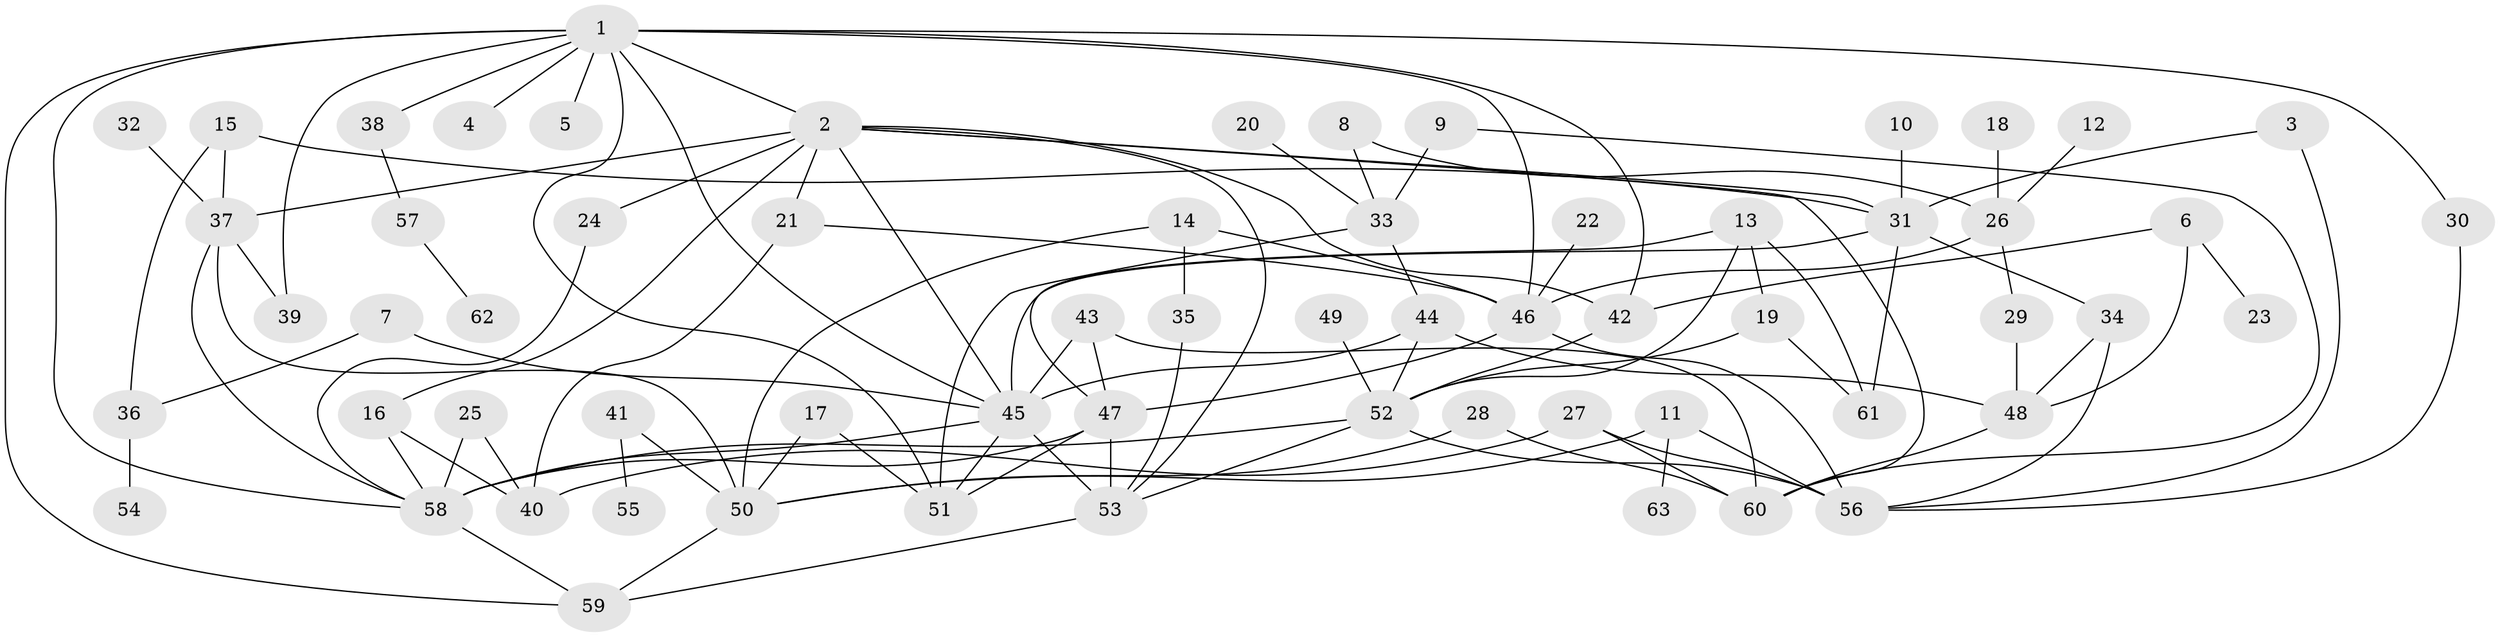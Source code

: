 // original degree distribution, {5: 0.064, 8: 0.024, 3: 0.232, 7: 0.016, 6: 0.048, 4: 0.096, 2: 0.304, 1: 0.216}
// Generated by graph-tools (version 1.1) at 2025/25/03/09/25 03:25:35]
// undirected, 63 vertices, 110 edges
graph export_dot {
graph [start="1"]
  node [color=gray90,style=filled];
  1;
  2;
  3;
  4;
  5;
  6;
  7;
  8;
  9;
  10;
  11;
  12;
  13;
  14;
  15;
  16;
  17;
  18;
  19;
  20;
  21;
  22;
  23;
  24;
  25;
  26;
  27;
  28;
  29;
  30;
  31;
  32;
  33;
  34;
  35;
  36;
  37;
  38;
  39;
  40;
  41;
  42;
  43;
  44;
  45;
  46;
  47;
  48;
  49;
  50;
  51;
  52;
  53;
  54;
  55;
  56;
  57;
  58;
  59;
  60;
  61;
  62;
  63;
  1 -- 2 [weight=1.0];
  1 -- 4 [weight=1.0];
  1 -- 5 [weight=1.0];
  1 -- 30 [weight=1.0];
  1 -- 38 [weight=1.0];
  1 -- 39 [weight=1.0];
  1 -- 42 [weight=1.0];
  1 -- 45 [weight=1.0];
  1 -- 46 [weight=1.0];
  1 -- 51 [weight=1.0];
  1 -- 58 [weight=1.0];
  1 -- 59 [weight=1.0];
  2 -- 16 [weight=1.0];
  2 -- 21 [weight=1.0];
  2 -- 24 [weight=1.0];
  2 -- 31 [weight=1.0];
  2 -- 37 [weight=1.0];
  2 -- 42 [weight=1.0];
  2 -- 45 [weight=1.0];
  2 -- 53 [weight=1.0];
  2 -- 60 [weight=1.0];
  3 -- 31 [weight=1.0];
  3 -- 56 [weight=1.0];
  6 -- 23 [weight=1.0];
  6 -- 42 [weight=1.0];
  6 -- 48 [weight=1.0];
  7 -- 36 [weight=1.0];
  7 -- 45 [weight=2.0];
  8 -- 26 [weight=1.0];
  8 -- 33 [weight=1.0];
  9 -- 33 [weight=1.0];
  9 -- 60 [weight=1.0];
  10 -- 31 [weight=1.0];
  11 -- 50 [weight=1.0];
  11 -- 56 [weight=1.0];
  11 -- 63 [weight=1.0];
  12 -- 26 [weight=1.0];
  13 -- 19 [weight=1.0];
  13 -- 47 [weight=1.0];
  13 -- 52 [weight=1.0];
  13 -- 61 [weight=1.0];
  14 -- 35 [weight=1.0];
  14 -- 46 [weight=1.0];
  14 -- 50 [weight=1.0];
  15 -- 31 [weight=1.0];
  15 -- 36 [weight=1.0];
  15 -- 37 [weight=1.0];
  16 -- 40 [weight=1.0];
  16 -- 58 [weight=1.0];
  17 -- 50 [weight=1.0];
  17 -- 51 [weight=1.0];
  18 -- 26 [weight=1.0];
  19 -- 52 [weight=1.0];
  19 -- 61 [weight=1.0];
  20 -- 33 [weight=1.0];
  21 -- 40 [weight=1.0];
  21 -- 46 [weight=1.0];
  22 -- 46 [weight=1.0];
  24 -- 58 [weight=1.0];
  25 -- 40 [weight=1.0];
  25 -- 58 [weight=1.0];
  26 -- 29 [weight=1.0];
  26 -- 46 [weight=1.0];
  27 -- 40 [weight=1.0];
  27 -- 56 [weight=1.0];
  27 -- 60 [weight=1.0];
  28 -- 50 [weight=1.0];
  28 -- 60 [weight=1.0];
  29 -- 48 [weight=1.0];
  30 -- 56 [weight=1.0];
  31 -- 34 [weight=1.0];
  31 -- 45 [weight=1.0];
  31 -- 61 [weight=1.0];
  32 -- 37 [weight=1.0];
  33 -- 44 [weight=1.0];
  33 -- 51 [weight=1.0];
  34 -- 48 [weight=1.0];
  34 -- 56 [weight=1.0];
  35 -- 53 [weight=1.0];
  36 -- 54 [weight=1.0];
  37 -- 39 [weight=1.0];
  37 -- 50 [weight=1.0];
  37 -- 58 [weight=1.0];
  38 -- 57 [weight=1.0];
  41 -- 50 [weight=1.0];
  41 -- 55 [weight=1.0];
  42 -- 52 [weight=1.0];
  43 -- 45 [weight=1.0];
  43 -- 47 [weight=1.0];
  43 -- 60 [weight=1.0];
  44 -- 45 [weight=1.0];
  44 -- 48 [weight=1.0];
  44 -- 52 [weight=1.0];
  45 -- 51 [weight=1.0];
  45 -- 53 [weight=1.0];
  45 -- 58 [weight=1.0];
  46 -- 47 [weight=1.0];
  46 -- 56 [weight=1.0];
  47 -- 51 [weight=1.0];
  47 -- 53 [weight=2.0];
  47 -- 58 [weight=1.0];
  48 -- 60 [weight=1.0];
  49 -- 52 [weight=1.0];
  50 -- 59 [weight=1.0];
  52 -- 53 [weight=1.0];
  52 -- 56 [weight=1.0];
  52 -- 58 [weight=1.0];
  53 -- 59 [weight=1.0];
  57 -- 62 [weight=1.0];
  58 -- 59 [weight=1.0];
}
